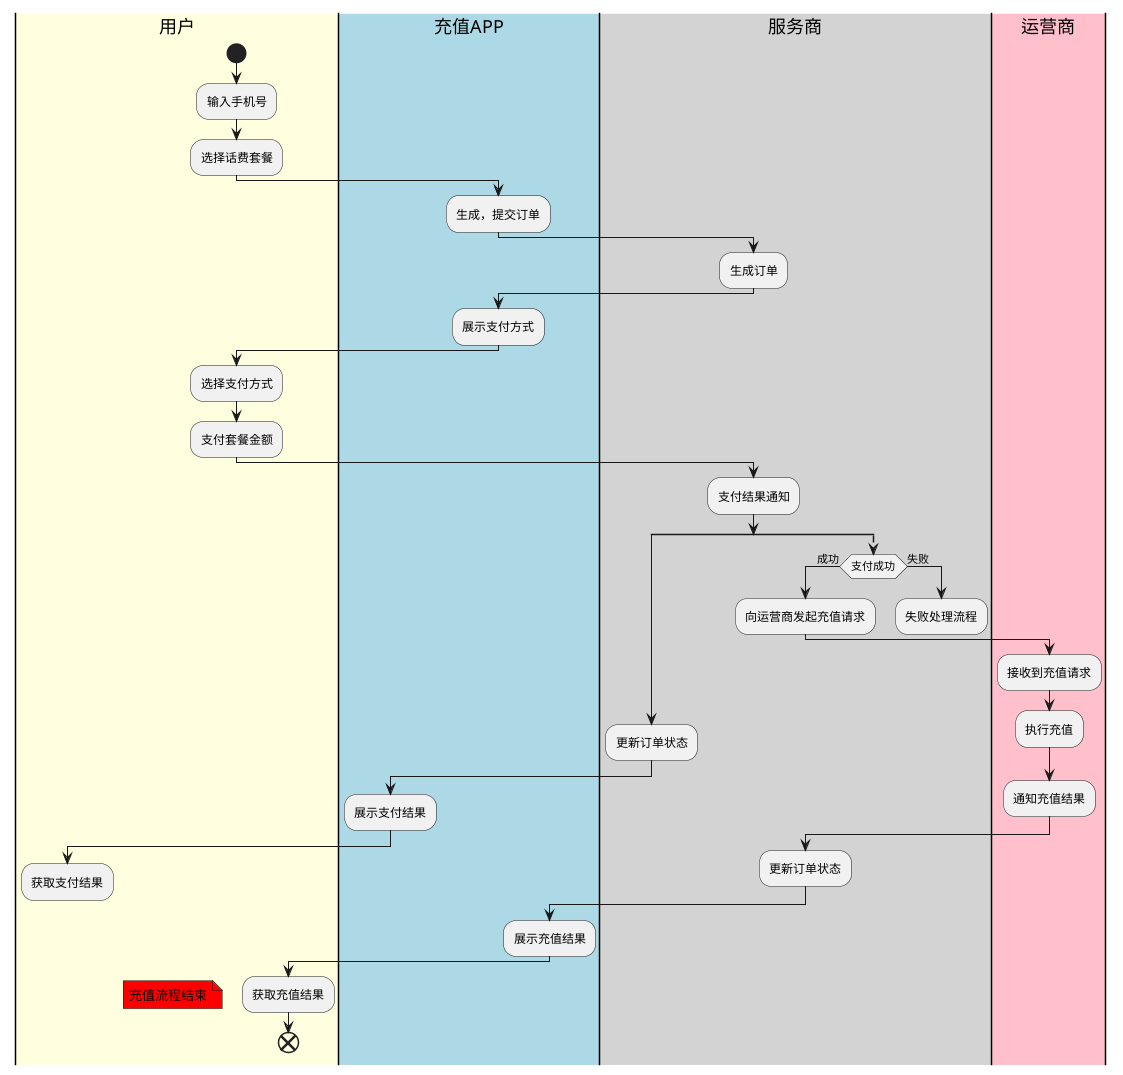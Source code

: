 @startuml
|#lightYellow|用户|
start
:输入手机号;
:选择话费套餐;
|#lightBlue|充值APP|
:生成，提交订单;
|#lightgray|服务商|
:生成订单;
|充值APP|
:展示支付方式;
|用户|
:选择支付方式;
:支付套餐金额;
|服务商|
:支付结果通知;
split
:更新订单状态;
|充值APP|
:展示支付结果;
|用户|
:获取支付结果;
kill
split again
 |服务商|
  -[dashed]->
 if(支付成功) then(成功)
 :向运营商发起充值请求;
 |#pink|运营商|
 :接收到充值请求;
 :执行充值;
 :通知充值结果;
 |服务商|
 :更新订单状态;
 |充值APP|
 :展示充值结果;
 |用户|
 :获取充值结果;
 floating note left #red:充值流程结束
  end
 else(失败)
 |服务商|
 :失败处理流程;
 kill
@enduml
